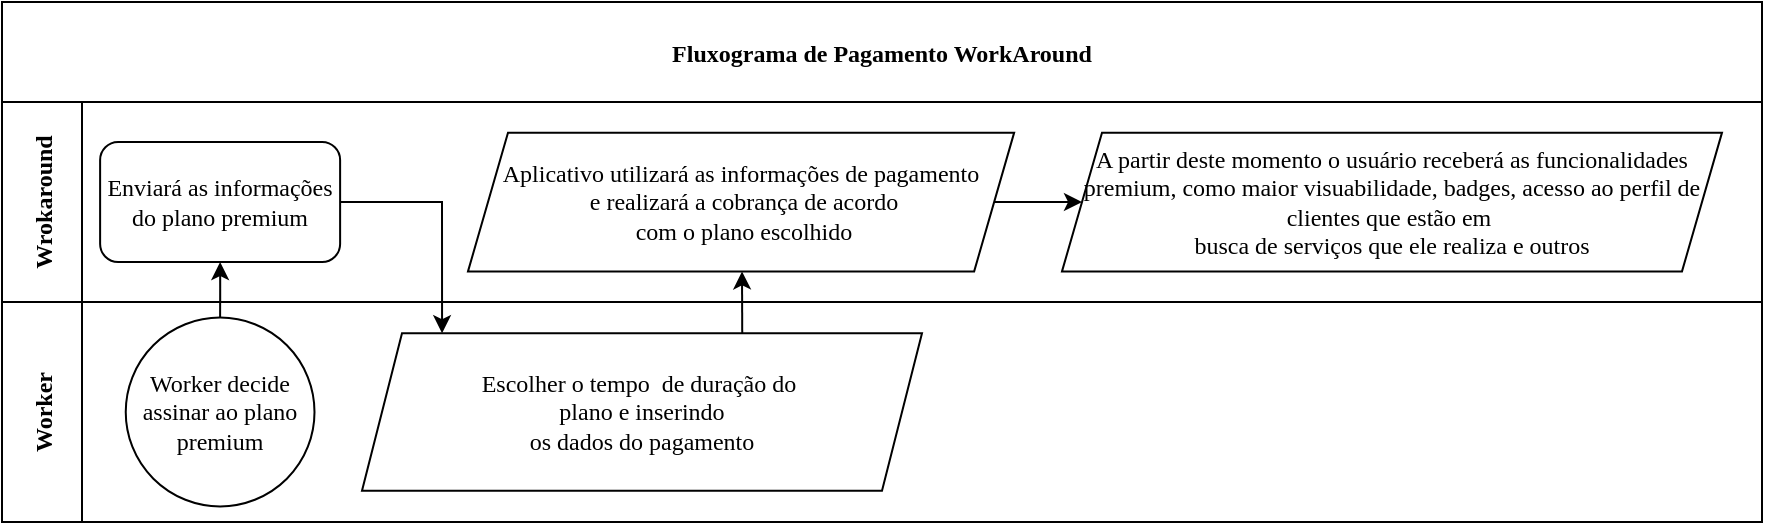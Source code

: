 <mxfile version="24.2.5" type="github">
  <diagram name="Page-1" id="_KdVttj6lpL8j--Ncb04">
    <mxGraphModel dx="1195" dy="653" grid="1" gridSize="10" guides="1" tooltips="1" connect="1" arrows="1" fold="1" page="1" pageScale="1" pageWidth="1100" pageHeight="850" math="0" shadow="0">
      <root>
        <mxCell id="0" />
        <mxCell id="1" parent="0" />
        <mxCell id="z_qoJUXTLM-YXMuehK0J-1" value="" style="rounded=0;whiteSpace=wrap;html=1;fillColor=none;fontFamily=Comic Sans MS;" parent="1" vertex="1">
          <mxGeometry x="180" y="200" width="880" height="110" as="geometry" />
        </mxCell>
        <mxCell id="z_qoJUXTLM-YXMuehK0J-2" value="Worker" style="rounded=0;fillColor=none;fontStyle=1;direction=west;horizontal=0;fontFamily=Comic Sans MS;" parent="1" vertex="1">
          <mxGeometry x="180" y="200" width="40" height="110" as="geometry" />
        </mxCell>
        <mxCell id="z_qoJUXTLM-YXMuehK0J-3" value="" style="rounded=0;whiteSpace=wrap;html=1;fillColor=none;movable=1;resizable=1;rotatable=1;deletable=1;editable=1;locked=0;connectable=1;fontFamily=Comic Sans MS;" parent="1" vertex="1">
          <mxGeometry x="180" y="100" width="880" height="100" as="geometry" />
        </mxCell>
        <mxCell id="z_qoJUXTLM-YXMuehK0J-4" value="Wrokaround" style="rounded=0;fillColor=none;fontStyle=1;direction=west;horizontal=0;movable=1;resizable=1;rotatable=1;deletable=1;editable=1;locked=0;connectable=1;fontFamily=Comic Sans MS;" parent="1" vertex="1">
          <mxGeometry x="180" y="100" width="40" height="100" as="geometry" />
        </mxCell>
        <mxCell id="z_qoJUXTLM-YXMuehK0J-7" value="Fluxograma de Pagamento WorkAround" style="rounded=0;fillColor=none;fontStyle=1;fontFamily=Comic Sans MS;" parent="1" vertex="1">
          <mxGeometry x="180" y="50" width="880" height="50" as="geometry" />
        </mxCell>
        <mxCell id="z_qoJUXTLM-YXMuehK0J-25" style="edgeStyle=orthogonalEdgeStyle;rounded=0;orthogonalLoop=1;jettySize=auto;html=1;entryX=0;entryY=0.5;entryDx=0;entryDy=0;" parent="1" source="z_qoJUXTLM-YXMuehK0J-14" target="z_qoJUXTLM-YXMuehK0J-24" edge="1">
          <mxGeometry relative="1" as="geometry" />
        </mxCell>
        <mxCell id="z_qoJUXTLM-YXMuehK0J-14" value="Aplicativo utilizará as informações&amp;nbsp;&lt;span style=&quot;background-color: initial;&quot;&gt;de pagamento&lt;/span&gt;&lt;div&gt;&lt;span style=&quot;background-color: initial;&quot;&gt;&amp;nbsp;e realizará&amp;nbsp;&lt;/span&gt;&lt;span style=&quot;background-color: initial;&quot;&gt;a cobrança de acordo&lt;/span&gt;&lt;div&gt;&lt;span style=&quot;background-color: initial;&quot;&gt;&amp;nbsp;com o plano escolhido&lt;/span&gt;&lt;/div&gt;&lt;/div&gt;" style="shape=parallelogram;perimeter=parallelogramPerimeter;whiteSpace=wrap;html=1;fixedSize=1;fontFamily=Comic Sans MS;" parent="1" vertex="1">
          <mxGeometry x="413" y="115.32" width="273.08" height="69.37" as="geometry" />
        </mxCell>
        <mxCell id="z_qoJUXTLM-YXMuehK0J-21" style="edgeStyle=orthogonalEdgeStyle;rounded=0;orthogonalLoop=1;jettySize=auto;html=1;entryX=0.143;entryY=0;entryDx=0;entryDy=0;entryPerimeter=0;" parent="1" source="z_qoJUXTLM-YXMuehK0J-16" target="z_qoJUXTLM-YXMuehK0J-20" edge="1">
          <mxGeometry relative="1" as="geometry">
            <Array as="points">
              <mxPoint x="400" y="150" />
            </Array>
          </mxGeometry>
        </mxCell>
        <mxCell id="z_qoJUXTLM-YXMuehK0J-16" value="Enviará as informações do plano premium" style="rounded=1;whiteSpace=wrap;html=1;fontFamily=Comic Sans MS;" parent="1" vertex="1">
          <mxGeometry x="229.06" y="120" width="120" height="60" as="geometry" />
        </mxCell>
        <mxCell id="z_qoJUXTLM-YXMuehK0J-19" style="edgeStyle=orthogonalEdgeStyle;rounded=0;orthogonalLoop=1;jettySize=auto;html=1;entryX=0.5;entryY=1;entryDx=0;entryDy=0;" parent="1" source="z_qoJUXTLM-YXMuehK0J-17" target="z_qoJUXTLM-YXMuehK0J-16" edge="1">
          <mxGeometry relative="1" as="geometry" />
        </mxCell>
        <mxCell id="z_qoJUXTLM-YXMuehK0J-17" value="Worker decide assinar ao plano premium" style="ellipse;whiteSpace=wrap;html=1;aspect=fixed;fontFamily=Comic Sans MS;" parent="1" vertex="1">
          <mxGeometry x="241.87" y="207.81" width="94.38" height="94.38" as="geometry" />
        </mxCell>
        <mxCell id="z_qoJUXTLM-YXMuehK0J-20" value="Escolher&amp;nbsp;&lt;span style=&quot;background-color: initial;&quot;&gt;o tempo&amp;nbsp;&amp;nbsp;&lt;/span&gt;&lt;span style=&quot;background-color: initial;&quot;&gt;de duração do&amp;nbsp;&lt;/span&gt;&lt;div&gt;&lt;span style=&quot;background-color: initial;&quot;&gt;plano e inserindo&lt;/span&gt;&lt;div&gt;&lt;div&gt;&amp;nbsp;os dados do pagamento&amp;nbsp;&lt;/div&gt;&lt;/div&gt;&lt;/div&gt;" style="shape=parallelogram;perimeter=parallelogramPerimeter;whiteSpace=wrap;html=1;fixedSize=1;fontFamily=Comic Sans MS;" parent="1" vertex="1">
          <mxGeometry x="360" y="215.62" width="280" height="78.75" as="geometry" />
        </mxCell>
        <mxCell id="z_qoJUXTLM-YXMuehK0J-23" style="edgeStyle=orthogonalEdgeStyle;rounded=0;orthogonalLoop=1;jettySize=auto;html=1;exitX=0.679;exitY=0.003;exitDx=0;exitDy=0;exitPerimeter=0;" parent="1" source="z_qoJUXTLM-YXMuehK0J-20" edge="1">
          <mxGeometry relative="1" as="geometry">
            <mxPoint x="550.01" y="210.69" as="sourcePoint" />
            <mxPoint x="550.01" y="184.69" as="targetPoint" />
            <Array as="points" />
          </mxGeometry>
        </mxCell>
        <mxCell id="z_qoJUXTLM-YXMuehK0J-24" value="A partir deste momento o usuário receberá as funcionalidades premium, como maior visuabilidade, badges, acesso ao perfil de clientes que estão em&amp;nbsp;&lt;div&gt;busca&amp;nbsp;&lt;span style=&quot;background-color: initial;&quot;&gt;de serviços que ele realiza e outros&lt;/span&gt;&lt;/div&gt;" style="shape=parallelogram;perimeter=parallelogramPerimeter;whiteSpace=wrap;html=1;fixedSize=1;fontFamily=Comic Sans MS;" parent="1" vertex="1">
          <mxGeometry x="710" y="115.32" width="330" height="69.37" as="geometry" />
        </mxCell>
      </root>
    </mxGraphModel>
  </diagram>
</mxfile>
